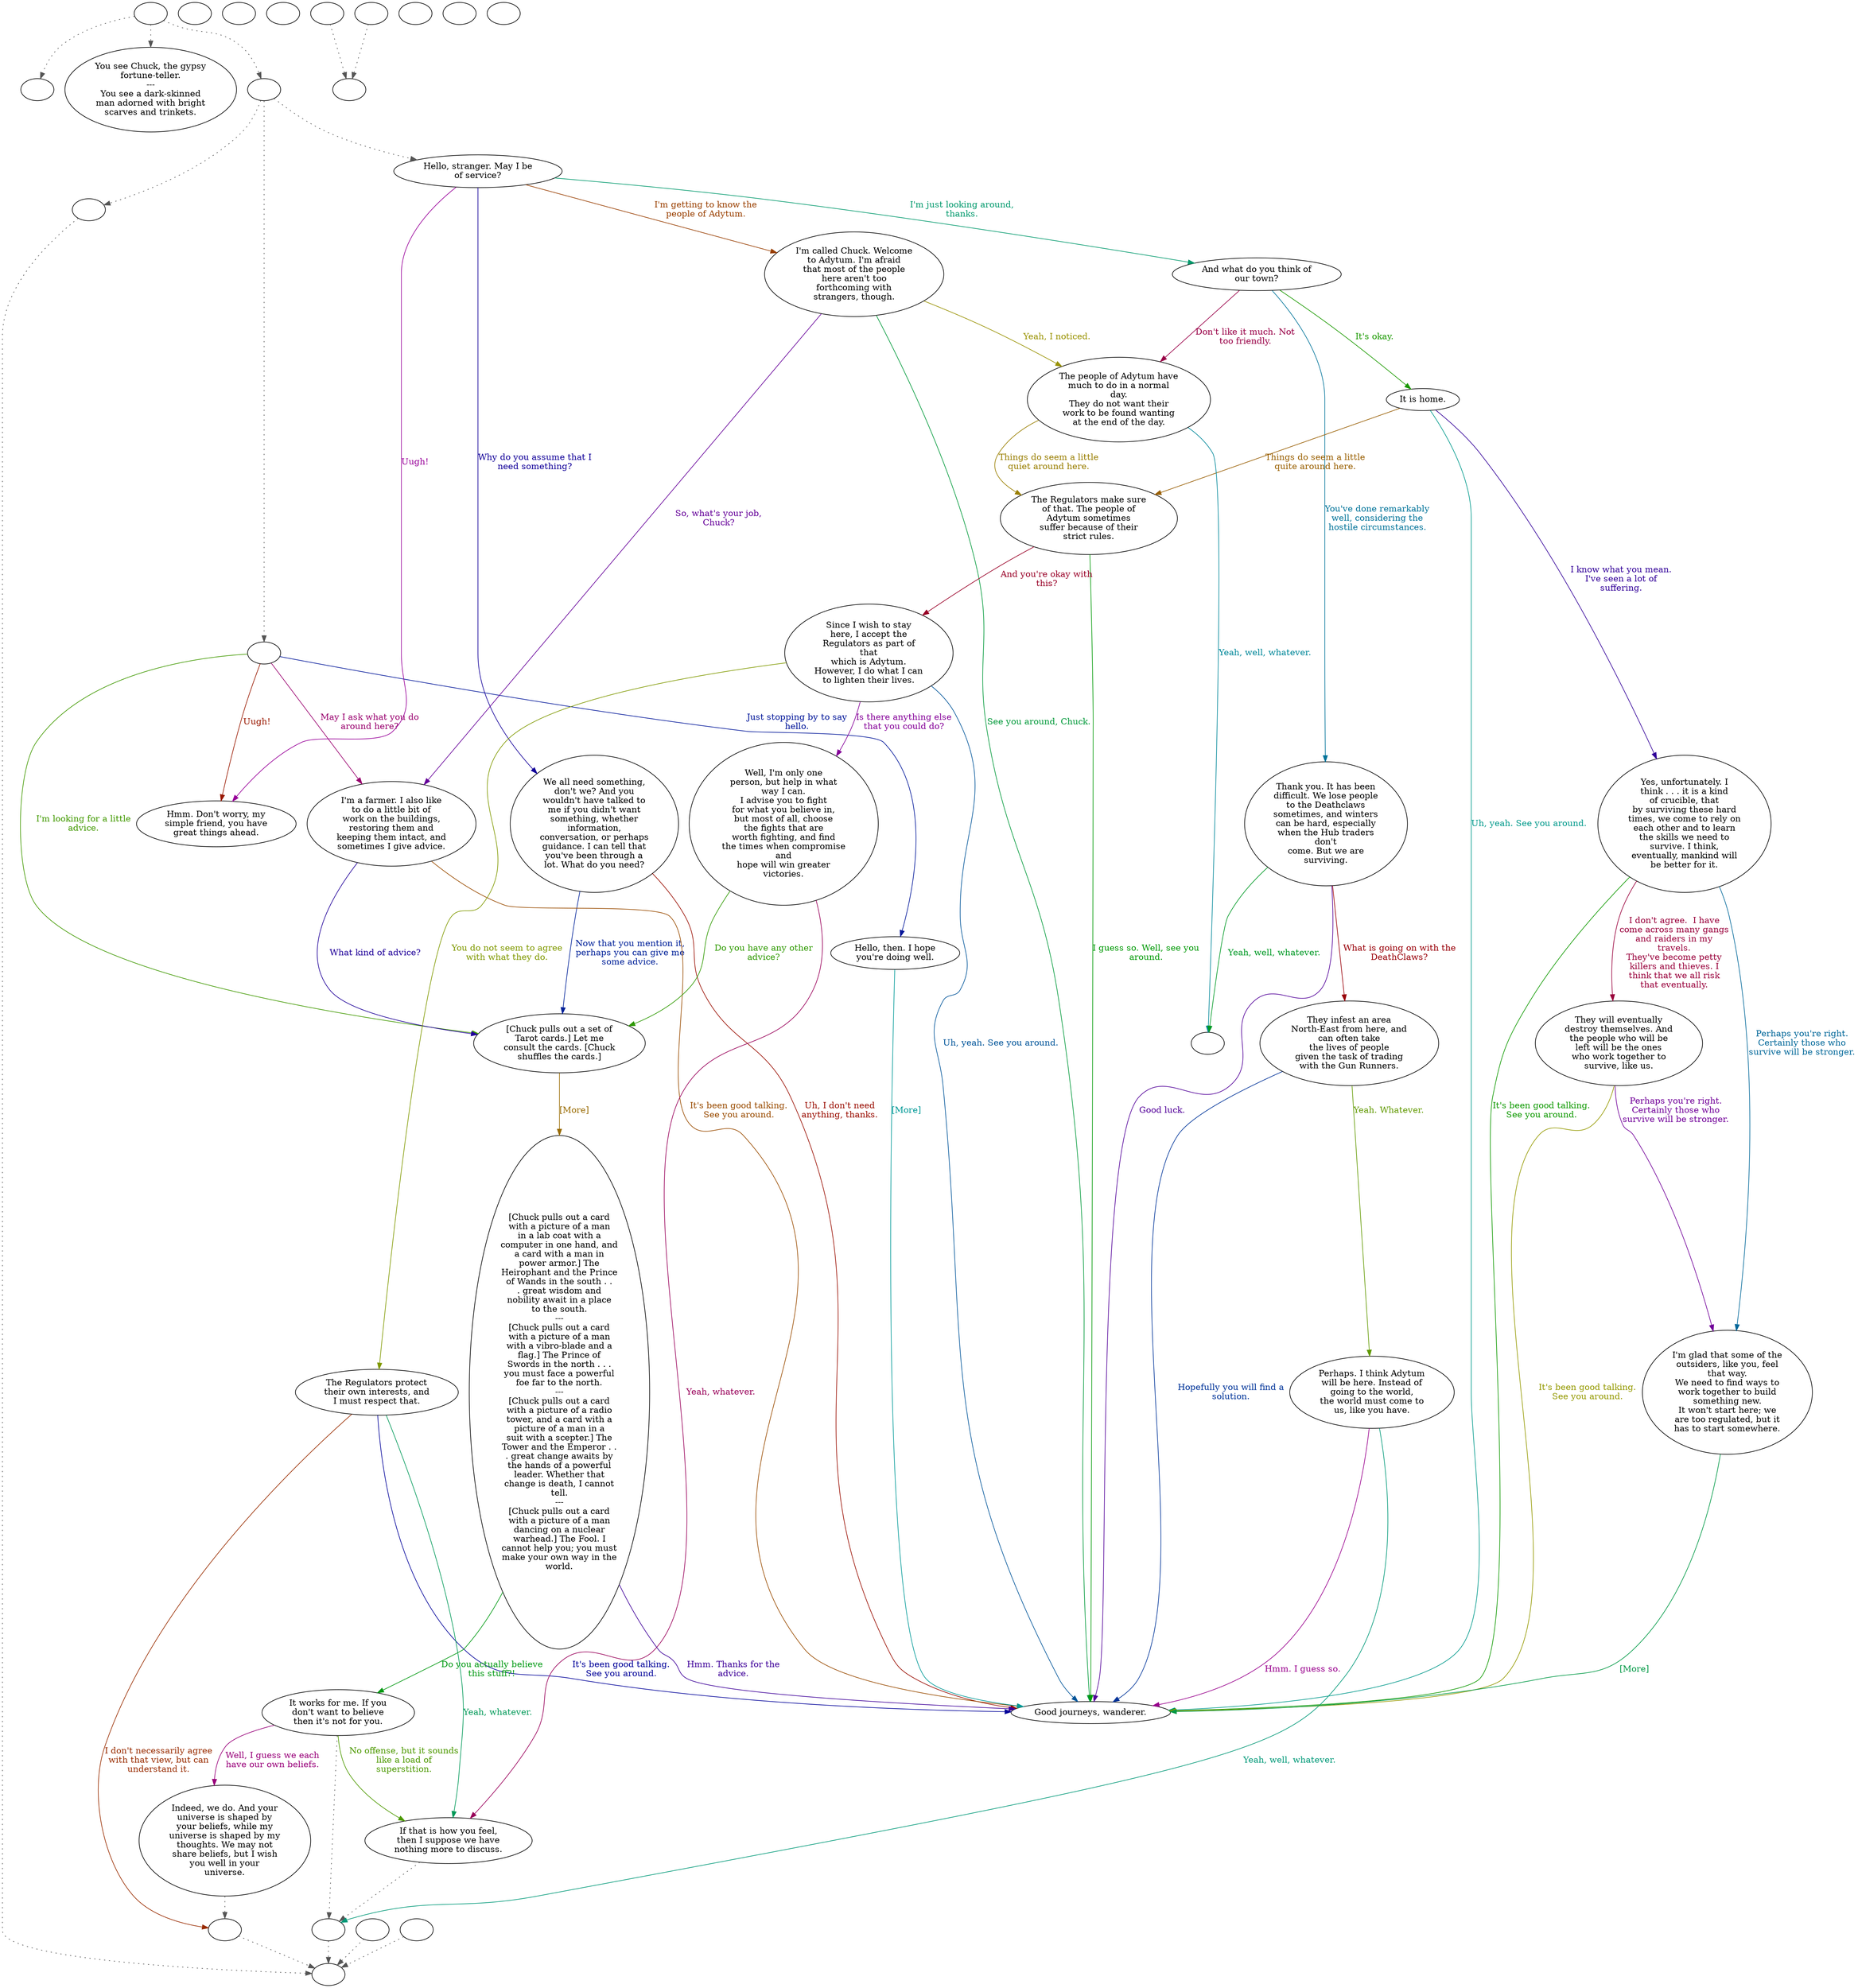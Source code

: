 digraph CHUCK {
  "start" [style=filled       fillcolor="#FFFFFF"       color="#000000"]
  "start" -> "destroy_p_proc" [style=dotted color="#555555"]
  "start" -> "look_at_p_proc" [style=dotted color="#555555"]
  "start" -> "talk_p_proc" [style=dotted color="#555555"]
  "start" [label=""]
  "damage_p_proc" [style=filled       fillcolor="#FFFFFF"       color="#000000"]
  "damage_p_proc" [label=""]
  "destroy_p_proc" [style=filled       fillcolor="#FFFFFF"       color="#000000"]
  "destroy_p_proc" [label=""]
  "look_at_p_proc" [style=filled       fillcolor="#FFFFFF"       color="#000000"]
  "look_at_p_proc" [label="You see Chuck, the gypsy\nfortune-teller.\n---\nYou see a dark-skinned\nman adorned with bright\nscarves and trinkets."]
  "talk_p_proc" [style=filled       fillcolor="#FFFFFF"       color="#000000"]
  "talk_p_proc" -> "get_reaction" [style=dotted color="#555555"]
  "talk_p_proc" -> "Chuck22" [style=dotted color="#555555"]
  "talk_p_proc" -> "Chuck01" [style=dotted color="#555555"]
  "talk_p_proc" [label=""]
  "critter_p_proc" [style=filled       fillcolor="#FFFFFF"       color="#000000"]
  "critter_p_proc" [label=""]
  "pickup_p_proc" [style=filled       fillcolor="#FFFFFF"       color="#000000"]
  "pickup_p_proc" [label=""]
  "Chuck01" [style=filled       fillcolor="#FFFFFF"       color="#000000"]
  "Chuck01" [label="Hello, stranger. May I be\nof service?"]
  "Chuck01" -> "Chuck02" [label="Uugh!" color="#980099" fontcolor="#980099"]
  "Chuck01" -> "Chuck03" [label="I'm just looking around,\nthanks." color="#00996C" fontcolor="#00996C"]
  "Chuck01" -> "Chuck04" [label="I'm getting to know the\npeople of Adytum." color="#993F00" fontcolor="#993F00"]
  "Chuck01" -> "Chuck05" [label="Why do you assume that I\nneed something?" color="#120099" fontcolor="#120099"]
  "Chuck02" [style=filled       fillcolor="#FFFFFF"       color="#000000"]
  "Chuck02" [label="Hmm. Don't worry, my\nsimple friend, you have\ngreat things ahead."]
  "Chuck03" [style=filled       fillcolor="#FFFFFF"       color="#000000"]
  "Chuck03" [label="And what do you think of\nour town?"]
  "Chuck03" -> "Chuck09" [label="It's okay." color="#1A9900" fontcolor="#1A9900"]
  "Chuck03" -> "Chuck14" [label="Don't like it much. Not\ntoo friendly." color="#990047" fontcolor="#990047"]
  "Chuck03" -> "Chuck15" [label="You've done remarkably\nwell, considering the\nhostile circumstances." color="#007399" fontcolor="#007399"]
  "Chuck04" [style=filled       fillcolor="#FFFFFF"       color="#000000"]
  "Chuck04" [label="I'm called Chuck. Welcome\nto Adytum. I'm afraid\nthat most of the people\nhere aren't too\nforthcoming with\nstrangers, though."]
  "Chuck04" -> "Chuck14" [label="Yeah, I noticed." color="#999200" fontcolor="#999200"]
  "Chuck04" -> "Chuck18" [label="So, what's your job,\nChuck?" color="#650099" fontcolor="#650099"]
  "Chuck04" -> "ChuckBye" [label="See you around, Chuck." color="#009939" fontcolor="#009939"]
  "Chuck05" [style=filled       fillcolor="#FFFFFF"       color="#000000"]
  "Chuck05" [label="We all need something,\ndon't we? And you\nwouldn't have talked to\nme if you didn't want\nsomething, whether\ninformation,\nconversation, or perhaps\nguidance. I can tell that\nyou've been through a\nlot. What do you need?"]
  "Chuck05" -> "ChuckBye" [label="Uh, I don't need\nanything, thanks." color="#990C00" fontcolor="#990C00"]
  "Chuck05" -> "ChuckCards" [label="Now that you mention it,\nperhaps you can give me\nsome advice." color="#002199" fontcolor="#002199"]
  "Chuck06" [style=filled       fillcolor="#FFFFFF"       color="#000000"]
  "Chuck06" -> "DownReact" [style=dotted color="#555555"]
  "Chuck06" [label="It works for me. If you\ndon't want to believe\nthen it's not for you."]
  "Chuck06" -> "Chuck07" [label="No offense, but it sounds\nlike a load of\nsuperstition." color="#4D9900" fontcolor="#4D9900"]
  "Chuck06" -> "Chuck08" [label="Well, I guess we each\nhave our own beliefs." color="#99007A" fontcolor="#99007A"]
  "Chuck07" [style=filled       fillcolor="#FFFFFF"       color="#000000"]
  "Chuck07" -> "DownReact" [style=dotted color="#555555"]
  "Chuck07" [label="If that is how you feel,\nthen I suppose we have\nnothing more to discuss."]
  "Chuck08" [style=filled       fillcolor="#FFFFFF"       color="#000000"]
  "Chuck08" -> "UpReact" [style=dotted color="#555555"]
  "Chuck08" [label="Indeed, we do. And your\nuniverse is shaped by\nyour beliefs, while my\nuniverse is shaped by my\nthoughts. We may not\nshare beliefs, but I wish\nyou well in your\nuniverse."]
  "Chuck09" [style=filled       fillcolor="#FFFFFF"       color="#000000"]
  "Chuck09" [label="It is home."]
  "Chuck09" -> "ChuckBye" [label="Uh, yeah. See you around." color="#00998B" fontcolor="#00998B"]
  "Chuck09" -> "Chuck10" [label="Things do seem a little\nquite around here." color="#995F00" fontcolor="#995F00"]
  "Chuck09" -> "Chuck19" [label="I know what you mean.\nI've seen a lot of\nsuffering." color="#320099" fontcolor="#320099"]
  "Chuck10" [style=filled       fillcolor="#FFFFFF"       color="#000000"]
  "Chuck10" [label="The Regulators make sure\nof that. The people of\nAdytum sometimes\nsuffer because of their\nstrict rules."]
  "Chuck10" -> "ChuckBye" [label="I guess so. Well, see you\naround." color="#009905" fontcolor="#009905"]
  "Chuck10" -> "Chuck11" [label="And you're okay with\nthis?" color="#990027" fontcolor="#990027"]
  "Chuck11" [style=filled       fillcolor="#FFFFFF"       color="#000000"]
  "Chuck11" [label="Since I wish to stay\nhere, I accept the\nRegulators as part of\nthat\nwhich is Adytum.\nHowever, I do what I can\nto lighten their lives."]
  "Chuck11" -> "ChuckBye" [label="Uh, yeah. See you around." color="#005499" fontcolor="#005499"]
  "Chuck11" -> "Chuck12" [label="You do not seem to agree\nwith what they do." color="#809900" fontcolor="#809900"]
  "Chuck11" -> "Chuck13" [label="Is there anything else\nthat you could do?" color="#850099" fontcolor="#850099"]
  "Chuck12" [style=filled       fillcolor="#FFFFFF"       color="#000000"]
  "Chuck12" [label="The Regulators protect\ntheir own interests, and\nI must respect that."]
  "Chuck12" -> "Chuck07" [label="Yeah, whatever." color="#009958" fontcolor="#009958"]
  "Chuck12" -> "UpReact" [label="I don't necessarily agree\nwith that view, but can\nunderstand it." color="#992C00" fontcolor="#992C00"]
  "Chuck12" -> "ChuckBye" [label="It's been good talking.\nSee you around." color="#000199" fontcolor="#000199"]
  "Chuck13" [style=filled       fillcolor="#FFFFFF"       color="#000000"]
  "Chuck13" [label="Well, I'm only one\nperson, but help in what\nway I can.\nI advise you to fight\nfor what you believe in,\nbut most of all, choose\nthe fights that are\nworth fighting, and find\nthe times when compromise\nand\nhope will win greater\nvictories."]
  "Chuck13" -> "ChuckCards" [label="Do you have any other\nadvice?" color="#2E9900" fontcolor="#2E9900"]
  "Chuck13" -> "Chuck07" [label="Yeah, whatever." color="#99005A" fontcolor="#99005A"]
  "Chuck14" [style=filled       fillcolor="#FFFFFF"       color="#000000"]
  "Chuck14" [label="The people of Adytum have\nmuch to do in a normal\nday.\nThey do not want their\nwork to be found wanting\nat the end of the day."]
  "Chuck14" -> "ChuckEnd" [label="Yeah, well, whatever." color="#008799" fontcolor="#008799"]
  "Chuck14" -> "Chuck10" [label="Things do seem a little\nquiet around here." color="#997E00" fontcolor="#997E00"]
  "Chuck15" [style=filled       fillcolor="#FFFFFF"       color="#000000"]
  "Chuck15" [label="Thank you. It has been\ndifficult. We lose people\nto the Deathclaws\nsometimes, and winters\ncan be hard, especially\nwhen the Hub traders\ndon't\ncome. But we are\nsurviving."]
  "Chuck15" -> "ChuckBye" [label="Good luck." color="#520099" fontcolor="#520099"]
  "Chuck15" -> "ChuckEnd" [label="Yeah, well, whatever." color="#009925" fontcolor="#009925"]
  "Chuck15" -> "Chuck16" [label="What is going on with the\nDeathClaws?" color="#990008" fontcolor="#990008"]
  "Chuck16" [style=filled       fillcolor="#FFFFFF"       color="#000000"]
  "Chuck16" [label="They infest an area\nNorth-East from here, and\ncan often take\nthe lives of people\ngiven the task of trading\nwith the Gun Runners."]
  "Chuck16" -> "ChuckBye" [label="Hopefully you will find a\nsolution." color="#003499" fontcolor="#003499"]
  "Chuck16" -> "Chuck17" [label="Yeah. Whatever." color="#619900" fontcolor="#619900"]
  "Chuck17" [style=filled       fillcolor="#FFFFFF"       color="#000000"]
  "Chuck17" [label="Perhaps. I think Adytum\nwill be here. Instead of\ngoing to the world,\nthe world must come to\nus, like you have."]
  "Chuck17" -> "ChuckBye" [label="Hmm. I guess so." color="#99008D" fontcolor="#99008D"]
  "Chuck17" -> "DownReact" [label="Yeah, well, whatever." color="#009978" fontcolor="#009978"]
  "Chuck18" [style=filled       fillcolor="#FFFFFF"       color="#000000"]
  "Chuck18" [label="I'm a farmer. I also like\nto do a little bit of\nwork on the buildings,\nrestoring them and\nkeeping them intact, and\nsometimes I give advice."]
  "Chuck18" -> "ChuckBye" [label="It's been good talking.\nSee you around." color="#994B00" fontcolor="#994B00"]
  "Chuck18" -> "ChuckCards" [label="What kind of advice?" color="#1F0099" fontcolor="#1F0099"]
  "Chuck19" [style=filled       fillcolor="#FFFFFF"       color="#000000"]
  "Chuck19" [label="Yes, unfortunately. I\nthink . . . it is a kind\nof crucible, that\nby surviving these hard\ntimes, we come to rely on\neach other and to learn\nthe skills we need to\nsurvive. I think,\neventually, mankind will\nbe better for it."]
  "Chuck19" -> "ChuckBye" [label="It's been good talking.\nSee you around." color="#0E9900" fontcolor="#0E9900"]
  "Chuck19" -> "Chuck20" [label="I don't agree.  I have\ncome across many gangs\nand raiders in my\ntravels.\nThey've become petty\nkillers and thieves. I\nthink that we all risk\nthat eventually." color="#99003B" fontcolor="#99003B"]
  "Chuck19" -> "Chuck21" [label="Perhaps you're right.\nCertainly those who\nsurvive will be stronger." color="#006799" fontcolor="#006799"]
  "Chuck20" [style=filled       fillcolor="#FFFFFF"       color="#000000"]
  "Chuck20" [label="They will eventually\ndestroy themselves. And\nthe people who will be\nleft will be the ones\nwho work together to\nsurvive, like us."]
  "Chuck20" -> "ChuckBye" [label="It's been good talking.\nSee you around." color="#949900" fontcolor="#949900"]
  "Chuck20" -> "Chuck21" [label="Perhaps you're right.\nCertainly those who\nsurvive will be stronger." color="#710099" fontcolor="#710099"]
  "Chuck21" [style=filled       fillcolor="#FFFFFF"       color="#000000"]
  "Chuck21" [label="I'm glad that some of the\noutsiders, like you, feel\nthat way.\nWe need to find ways to\nwork together to build\nsomething new.\nIt won't start here; we\nare too regulated, but it\nhas to start somewhere."]
  "Chuck21" -> "ChuckBye" [label="[More]" color="#009945" fontcolor="#009945"]
  "Chuck22" [style=filled       fillcolor="#FFFFFF"       color="#000000"]
  "Chuck22" [label=""]
  "Chuck22" -> "Chuck02" [label="Uugh!" color="#991800" fontcolor="#991800"]
  "Chuck22" -> "Chuck23" [label="Just stopping by to say\nhello." color="#001599" fontcolor="#001599"]
  "Chuck22" -> "ChuckCards" [label="I'm looking for a little\nadvice." color="#419900" fontcolor="#419900"]
  "Chuck22" -> "Chuck18" [label="May I ask what you do\naround here?" color="#99006E" fontcolor="#99006E"]
  "Chuck23" [style=filled       fillcolor="#FFFFFF"       color="#000000"]
  "Chuck23" [label="Hello, then. I hope\nyou're doing well."]
  "Chuck23" -> "ChuckBye" [label="[More]" color="#009997" fontcolor="#009997"]
  "ChuckCards" [style=filled       fillcolor="#FFFFFF"       color="#000000"]
  "ChuckCards" [label="[Chuck pulls out a set of\nTarot cards.] Let me\nconsult the cards. [Chuck\nshuffles the cards.]"]
  "ChuckCards" -> "ChuckCards2" [label="[More]" color="#996B00" fontcolor="#996B00"]
  "ChuckCards2" [style=filled       fillcolor="#FFFFFF"       color="#000000"]
  "ChuckCards2" [label="[Chuck pulls out a card\nwith a picture of a man\nin a lab coat with a\ncomputer in one hand, and\na card with a man in\npower armor.] The\nHeirophant and the Prince\nof Wands in the south . .\n. great wisdom and\nnobility await in a place\nto the south.\n---\n[Chuck pulls out a card\nwith a picture of a man\nwith a vibro-blade and a\nflag.] The Prince of\nSwords in the north . . .\nyou must face a powerful\nfoe far to the north.\n---\n[Chuck pulls out a card\nwith a picture of a radio\ntower, and a card with a\npicture of a man in a\nsuit with a scepter.] The\nTower and the Emperor . .\n. great change awaits by\nthe hands of a powerful\nleader. Whether that\nchange is death, I cannot\ntell.\n---\n[Chuck pulls out a card\nwith a picture of a man\ndancing on a nuclear\nwarhead.] The Fool. I\ncannot help you; you must\nmake your own way in the\nworld."]
  "ChuckCards2" -> "ChuckBye" [label="Hmm. Thanks for the\nadvice." color="#3E0099" fontcolor="#3E0099"]
  "ChuckCards2" -> "Chuck06" [label="Do you actually believe\nthis stuff?!" color="#009912" fontcolor="#009912"]
  "ChuckBye" [style=filled       fillcolor="#FFFFFF"       color="#000000"]
  "ChuckBye" [label="Good journeys, wanderer."]
  "ChuckEnd" [style=filled       fillcolor="#FFFFFF"       color="#000000"]
  "ChuckEnd" [label=""]
  "get_reaction" [style=filled       fillcolor="#FFFFFF"       color="#000000"]
  "get_reaction" -> "ReactToLevel" [style=dotted color="#555555"]
  "get_reaction" [label=""]
  "ReactToLevel" [style=filled       fillcolor="#FFFFFF"       color="#000000"]
  "ReactToLevel" [label=""]
  "LevelToReact" [style=filled       fillcolor="#FFFFFF"       color="#000000"]
  "LevelToReact" [label=""]
  "UpReact" [style=filled       fillcolor="#FFFFFF"       color="#000000"]
  "UpReact" -> "ReactToLevel" [style=dotted color="#555555"]
  "UpReact" [label=""]
  "DownReact" [style=filled       fillcolor="#FFFFFF"       color="#000000"]
  "DownReact" -> "ReactToLevel" [style=dotted color="#555555"]
  "DownReact" [label=""]
  "BottomReact" [style=filled       fillcolor="#FFFFFF"       color="#000000"]
  "BottomReact" [label=""]
  "TopReact" [style=filled       fillcolor="#FFFFFF"       color="#000000"]
  "TopReact" [label=""]
  "BigUpReact" [style=filled       fillcolor="#FFFFFF"       color="#000000"]
  "BigUpReact" -> "ReactToLevel" [style=dotted color="#555555"]
  "BigUpReact" [label=""]
  "BigDownReact" [style=filled       fillcolor="#FFFFFF"       color="#000000"]
  "BigDownReact" -> "ReactToLevel" [style=dotted color="#555555"]
  "BigDownReact" [label=""]
  "UpReactLevel" [style=filled       fillcolor="#FFFFFF"       color="#000000"]
  "UpReactLevel" -> "LevelToReact" [style=dotted color="#555555"]
  "UpReactLevel" [label=""]
  "DownReactLevel" [style=filled       fillcolor="#FFFFFF"       color="#000000"]
  "DownReactLevel" -> "LevelToReact" [style=dotted color="#555555"]
  "DownReactLevel" [label=""]
  "Goodbyes" [style=filled       fillcolor="#FFFFFF"       color="#000000"]
  "Goodbyes" [label=""]
}